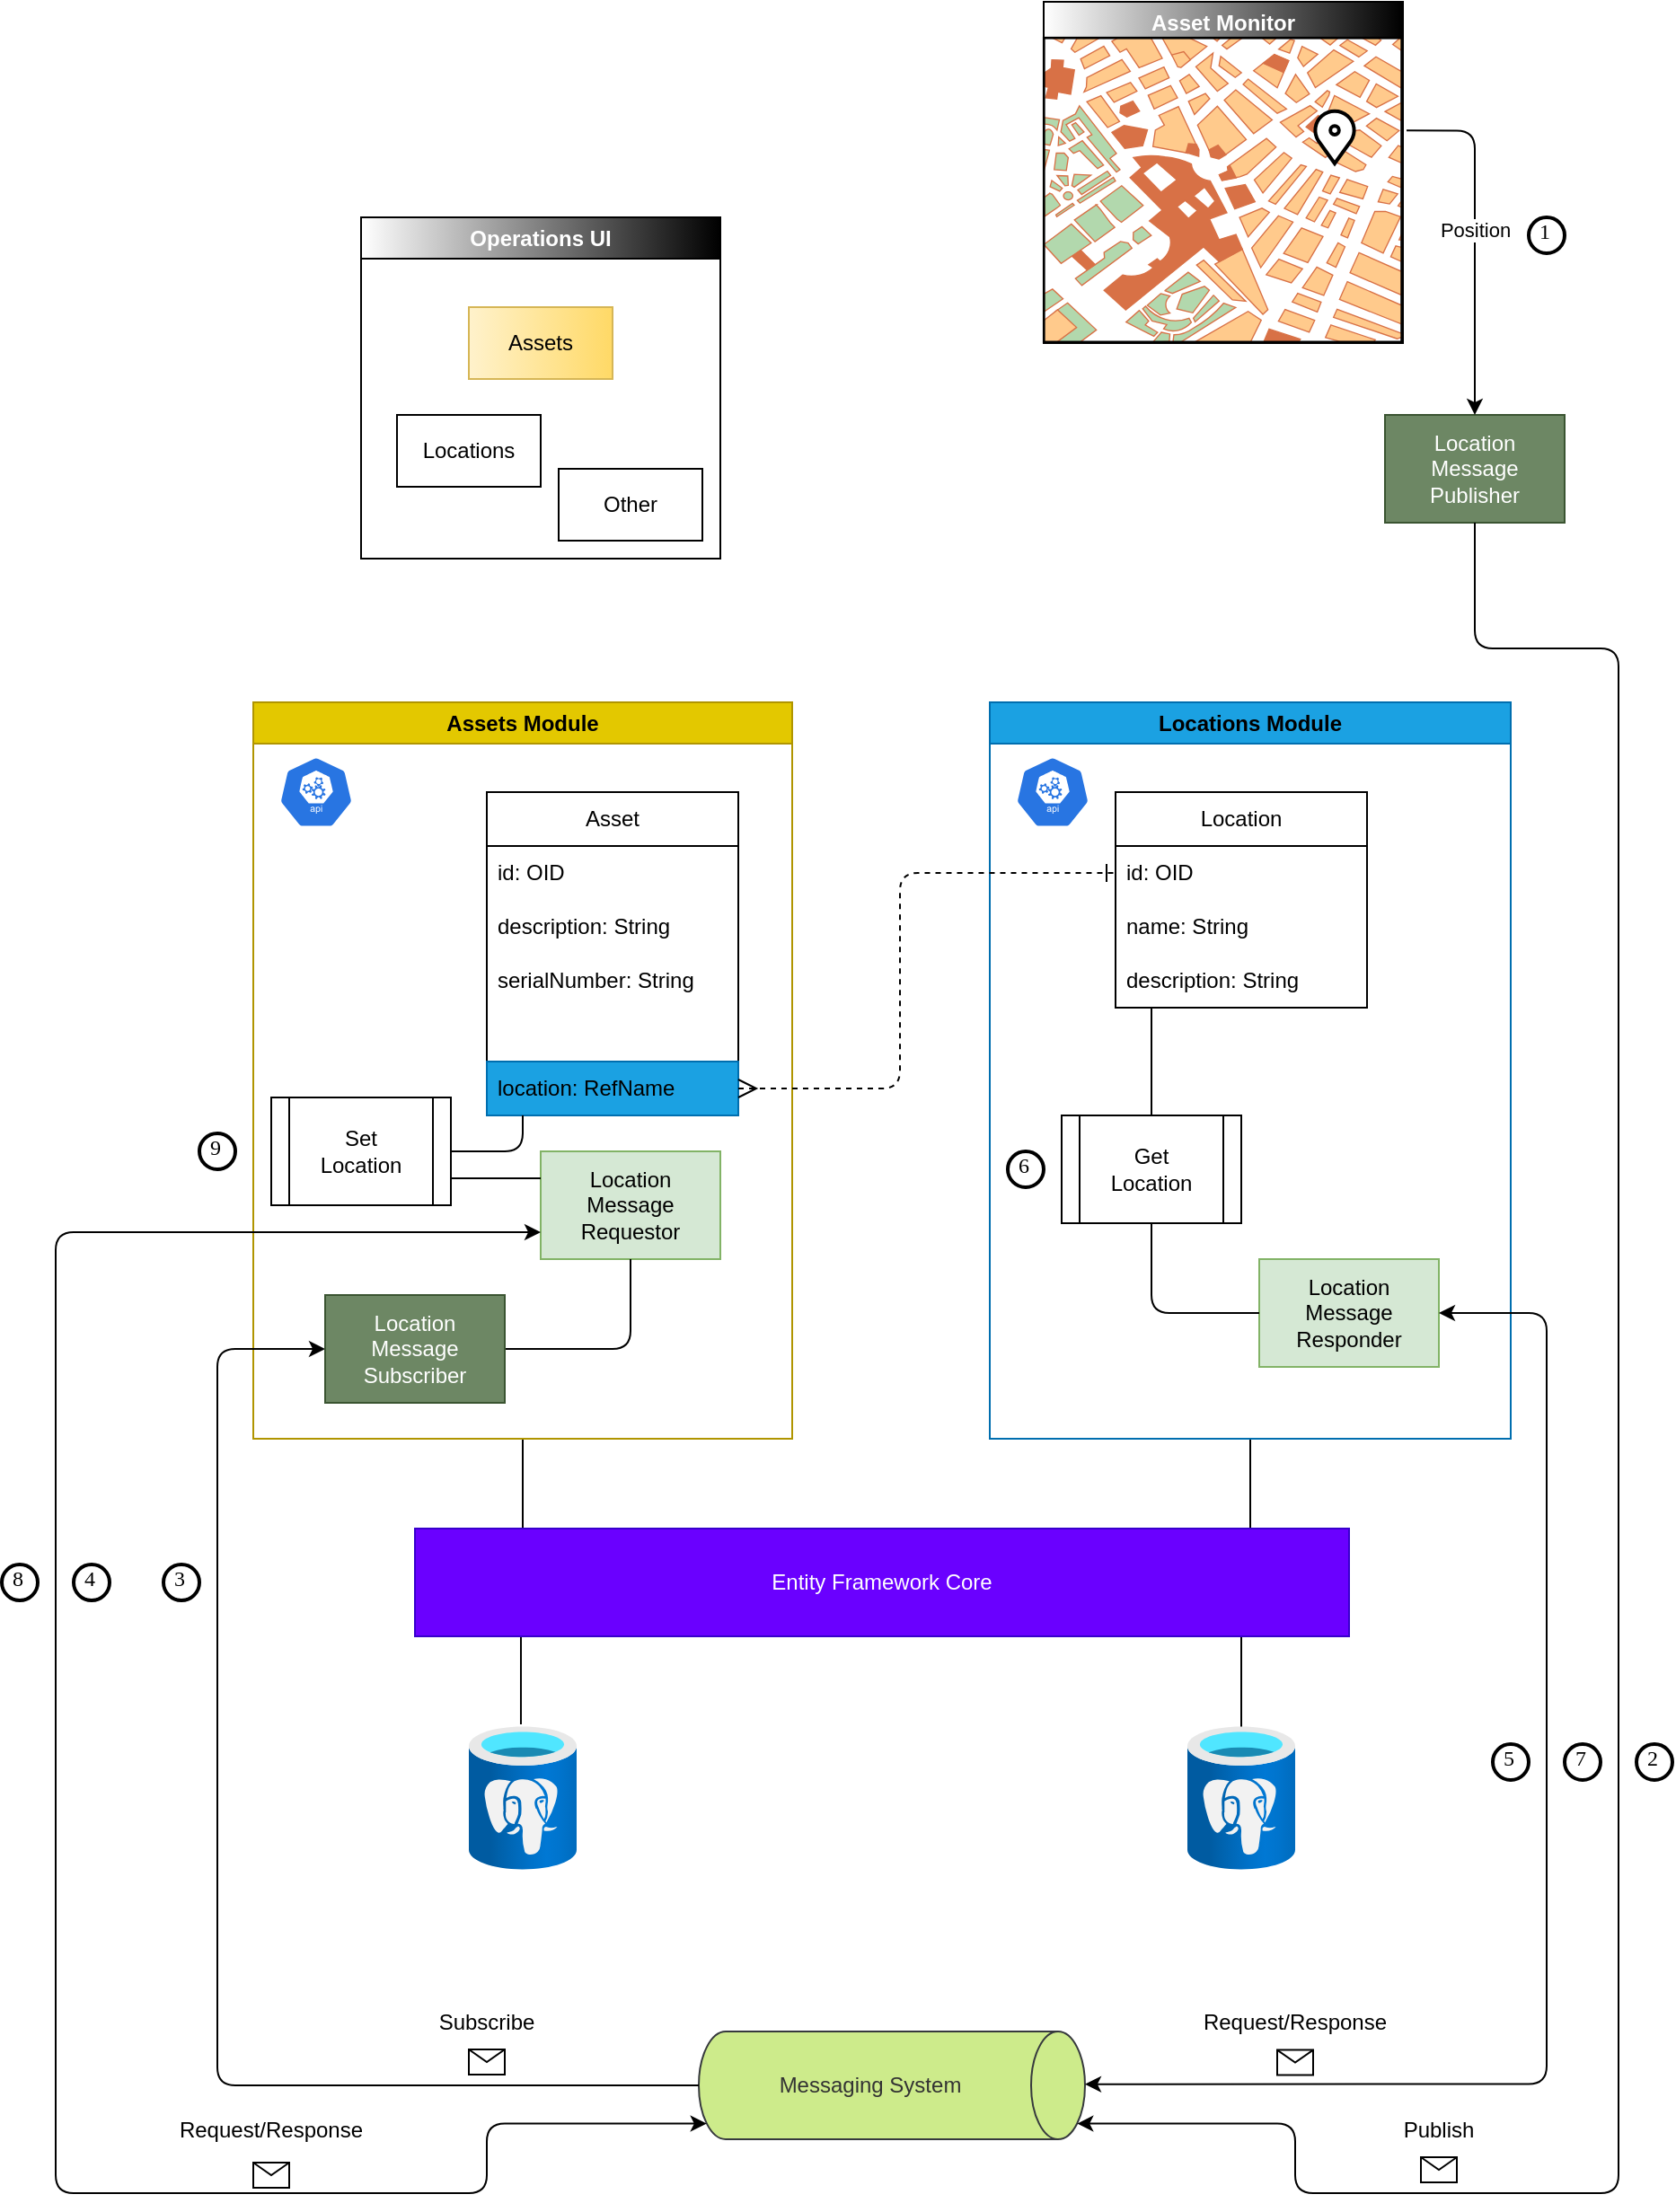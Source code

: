 <mxfile>
    <diagram name="Page-1" id="2eDMX8Met_-Xfei34ea0">
        <mxGraphModel dx="1936" dy="1819" grid="1" gridSize="10" guides="1" tooltips="1" connect="1" arrows="1" fold="1" page="1" pageScale="1" pageWidth="850" pageHeight="1100" background="none" math="0" shadow="0">
            <root>
                <mxCell id="0"/>
                <mxCell id="1" parent="0"/>
                <mxCell id="7" style="edgeStyle=orthogonalEdgeStyle;html=1;exitX=0.5;exitY=1;exitDx=0;exitDy=0;entryX=0.483;entryY=-0.012;entryDx=0;entryDy=0;entryPerimeter=0;fontColor=#333333;startArrow=none;startFill=0;endArrow=none;endFill=0;startSize=8;endSize=8;" parent="1" source="WWhhrq0fO1jrUCNcgxBJ-2" target="12" edge="1">
                    <mxGeometry relative="1" as="geometry">
                        <mxPoint x="220" y="680" as="targetPoint"/>
                    </mxGeometry>
                </mxCell>
                <mxCell id="WWhhrq0fO1jrUCNcgxBJ-2" value="Assets Module" style="swimlane;whiteSpace=wrap;html=1;fillColor=#e3c800;fontColor=#000000;strokeColor=#B09500;gradientColor=none;gradientDirection=east;" parent="1" vertex="1">
                    <mxGeometry x="70" y="180" width="300" height="410" as="geometry">
                        <mxRectangle x="320" y="290" width="130" height="30" as="alternateBounds"/>
                    </mxGeometry>
                </mxCell>
                <mxCell id="WWhhrq0fO1jrUCNcgxBJ-4" value="Asset" style="swimlane;fontStyle=0;childLayout=stackLayout;horizontal=1;startSize=30;horizontalStack=0;resizeParent=1;resizeParentMax=0;resizeLast=0;collapsible=1;marginBottom=0;whiteSpace=wrap;html=1;" parent="WWhhrq0fO1jrUCNcgxBJ-2" vertex="1">
                    <mxGeometry x="130" y="50" width="140" height="180" as="geometry"/>
                </mxCell>
                <mxCell id="WWhhrq0fO1jrUCNcgxBJ-5" value="id: OID" style="text;strokeColor=none;fillColor=none;align=left;verticalAlign=middle;spacingLeft=4;spacingRight=4;overflow=hidden;points=[[0,0.5],[1,0.5]];portConstraint=eastwest;rotatable=0;whiteSpace=wrap;html=1;" parent="WWhhrq0fO1jrUCNcgxBJ-4" vertex="1">
                    <mxGeometry y="30" width="140" height="30" as="geometry"/>
                </mxCell>
                <mxCell id="WWhhrq0fO1jrUCNcgxBJ-6" value="description: String" style="text;strokeColor=none;fillColor=none;align=left;verticalAlign=middle;spacingLeft=4;spacingRight=4;overflow=hidden;points=[[0,0.5],[1,0.5]];portConstraint=eastwest;rotatable=0;whiteSpace=wrap;html=1;" parent="WWhhrq0fO1jrUCNcgxBJ-4" vertex="1">
                    <mxGeometry y="60" width="140" height="30" as="geometry"/>
                </mxCell>
                <mxCell id="WWhhrq0fO1jrUCNcgxBJ-7" value="serialNumber: String" style="text;strokeColor=none;fillColor=none;align=left;verticalAlign=middle;spacingLeft=4;spacingRight=4;overflow=hidden;points=[[0,0.5],[1,0.5]];portConstraint=eastwest;rotatable=0;whiteSpace=wrap;html=1;" parent="WWhhrq0fO1jrUCNcgxBJ-4" vertex="1">
                    <mxGeometry y="90" width="140" height="30" as="geometry"/>
                </mxCell>
                <mxCell id="WWhhrq0fO1jrUCNcgxBJ-8" style="text;strokeColor=none;fillColor=none;align=left;verticalAlign=middle;spacingLeft=4;spacingRight=4;overflow=hidden;points=[[0,0.5],[1,0.5]];portConstraint=eastwest;rotatable=0;whiteSpace=wrap;html=1;" parent="WWhhrq0fO1jrUCNcgxBJ-4" vertex="1">
                    <mxGeometry y="120" width="140" height="30" as="geometry"/>
                </mxCell>
                <mxCell id="WWhhrq0fO1jrUCNcgxBJ-9" value="location: RefName" style="text;strokeColor=#006EAF;fillColor=#1ba1e2;align=left;verticalAlign=middle;spacingLeft=4;spacingRight=4;overflow=hidden;points=[[0,0.5],[1,0.5]];portConstraint=eastwest;rotatable=0;whiteSpace=wrap;html=1;fontColor=default;gradientColor=none;gradientDirection=east;" parent="WWhhrq0fO1jrUCNcgxBJ-4" vertex="1">
                    <mxGeometry y="150" width="140" height="30" as="geometry"/>
                </mxCell>
                <mxCell id="9" value="" style="sketch=0;html=1;dashed=0;whitespace=wrap;fillColor=#2875E2;strokeColor=#ffffff;points=[[0.005,0.63,0],[0.1,0.2,0],[0.9,0.2,0],[0.5,0,0],[0.995,0.63,0],[0.72,0.99,0],[0.5,1,0],[0.28,0.99,0]];verticalLabelPosition=bottom;align=center;verticalAlign=top;shape=mxgraph.kubernetes.icon;prIcon=api;fontColor=#333333;" parent="WWhhrq0fO1jrUCNcgxBJ-2" vertex="1">
                    <mxGeometry x="10" y="30" width="50" height="40" as="geometry"/>
                </mxCell>
                <mxCell id="52" value="Location&lt;br&gt;Message&lt;br&gt;Requestor" style="rounded=0;whiteSpace=wrap;html=1;strokeColor=#82b366;fillColor=#d5e8d4;fontColor=#000000;" parent="WWhhrq0fO1jrUCNcgxBJ-2" vertex="1">
                    <mxGeometry x="160" y="250" width="100" height="60" as="geometry"/>
                </mxCell>
                <mxCell id="78" value="Set&lt;br&gt;Location" style="shape=process;whiteSpace=wrap;html=1;backgroundOutline=1;strokeColor=#000000;fontColor=#000000;fillColor=none;gradientColor=none;" parent="WWhhrq0fO1jrUCNcgxBJ-2" vertex="1">
                    <mxGeometry x="10" y="220" width="100" height="60" as="geometry"/>
                </mxCell>
                <mxCell id="84" value="" style="endArrow=none;html=1;fontColor=#FFFFFF;entryX=0;entryY=0.25;entryDx=0;entryDy=0;exitX=1;exitY=0.75;exitDx=0;exitDy=0;" parent="WWhhrq0fO1jrUCNcgxBJ-2" source="78" target="52" edge="1">
                    <mxGeometry width="50" height="50" relative="1" as="geometry">
                        <mxPoint x="230" y="370" as="sourcePoint"/>
                        <mxPoint x="280" y="320" as="targetPoint"/>
                    </mxGeometry>
                </mxCell>
                <mxCell id="8" style="edgeStyle=orthogonalEdgeStyle;html=1;exitX=0.5;exitY=1;exitDx=0;exitDy=0;fontColor=#333333;startArrow=none;startFill=0;endArrow=none;endFill=0;startSize=8;endSize=8;entryX=0.5;entryY=0.013;entryDx=0;entryDy=0;entryPerimeter=0;" parent="1" source="WWhhrq0fO1jrUCNcgxBJ-3" target="13" edge="1">
                    <mxGeometry relative="1" as="geometry">
                        <mxPoint x="620" y="710" as="targetPoint"/>
                    </mxGeometry>
                </mxCell>
                <mxCell id="WWhhrq0fO1jrUCNcgxBJ-3" value="Locations Module" style="swimlane;whiteSpace=wrap;html=1;fillColor=#1ba1e2;strokeColor=#006EAF;fontColor=#000000;gradientColor=none;gradientDirection=east;" parent="1" vertex="1">
                    <mxGeometry x="480" y="180" width="290" height="410" as="geometry">
                        <mxRectangle x="320" y="290" width="130" height="30" as="alternateBounds"/>
                    </mxGeometry>
                </mxCell>
                <mxCell id="WWhhrq0fO1jrUCNcgxBJ-10" value="Location" style="swimlane;fontStyle=0;childLayout=stackLayout;horizontal=1;startSize=30;horizontalStack=0;resizeParent=1;resizeParentMax=0;resizeLast=0;collapsible=1;marginBottom=0;whiteSpace=wrap;html=1;" parent="WWhhrq0fO1jrUCNcgxBJ-3" vertex="1">
                    <mxGeometry x="70" y="50" width="140" height="120" as="geometry"/>
                </mxCell>
                <mxCell id="WWhhrq0fO1jrUCNcgxBJ-11" value="id: OID" style="text;strokeColor=none;fillColor=none;align=left;verticalAlign=middle;spacingLeft=4;spacingRight=4;overflow=hidden;points=[[0,0.5],[1,0.5]];portConstraint=eastwest;rotatable=0;whiteSpace=wrap;html=1;" parent="WWhhrq0fO1jrUCNcgxBJ-10" vertex="1">
                    <mxGeometry y="30" width="140" height="30" as="geometry"/>
                </mxCell>
                <mxCell id="WWhhrq0fO1jrUCNcgxBJ-12" value="name: String" style="text;strokeColor=none;fillColor=none;align=left;verticalAlign=middle;spacingLeft=4;spacingRight=4;overflow=hidden;points=[[0,0.5],[1,0.5]];portConstraint=eastwest;rotatable=0;whiteSpace=wrap;html=1;" parent="WWhhrq0fO1jrUCNcgxBJ-10" vertex="1">
                    <mxGeometry y="60" width="140" height="30" as="geometry"/>
                </mxCell>
                <mxCell id="WWhhrq0fO1jrUCNcgxBJ-13" value="description: String" style="text;strokeColor=none;fillColor=none;align=left;verticalAlign=middle;spacingLeft=4;spacingRight=4;overflow=hidden;points=[[0,0.5],[1,0.5]];portConstraint=eastwest;rotatable=0;whiteSpace=wrap;html=1;" parent="WWhhrq0fO1jrUCNcgxBJ-10" vertex="1">
                    <mxGeometry y="90" width="140" height="30" as="geometry"/>
                </mxCell>
                <mxCell id="10" value="" style="sketch=0;html=1;dashed=0;whitespace=wrap;fillColor=#2875E2;strokeColor=#ffffff;points=[[0.005,0.63,0],[0.1,0.2,0],[0.9,0.2,0],[0.5,0,0],[0.995,0.63,0],[0.72,0.99,0],[0.5,1,0],[0.28,0.99,0]];verticalLabelPosition=bottom;align=center;verticalAlign=top;shape=mxgraph.kubernetes.icon;prIcon=api;fontColor=#333333;" parent="WWhhrq0fO1jrUCNcgxBJ-3" vertex="1">
                    <mxGeometry x="10" y="30" width="50" height="40" as="geometry"/>
                </mxCell>
                <mxCell id="61" value="Location&lt;br&gt;Message&lt;br&gt;Responder" style="rounded=0;whiteSpace=wrap;html=1;strokeColor=#82b366;fillColor=#d5e8d4;fontColor=#000000;" parent="WWhhrq0fO1jrUCNcgxBJ-3" vertex="1">
                    <mxGeometry x="150" y="310" width="100" height="60" as="geometry"/>
                </mxCell>
                <mxCell id="75" value="Get&lt;br&gt;Location" style="shape=process;whiteSpace=wrap;html=1;backgroundOutline=1;strokeColor=#000000;fontColor=#000000;fillColor=none;gradientColor=none;" parent="WWhhrq0fO1jrUCNcgxBJ-3" vertex="1">
                    <mxGeometry x="40" y="230" width="100" height="60" as="geometry"/>
                </mxCell>
                <mxCell id="76" value="" style="endArrow=none;html=1;fontColor=#FFFFFF;entryX=0.5;entryY=1;entryDx=0;entryDy=0;exitX=0;exitY=0.5;exitDx=0;exitDy=0;edgeStyle=orthogonalEdgeStyle;" parent="WWhhrq0fO1jrUCNcgxBJ-3" source="61" target="75" edge="1">
                    <mxGeometry width="50" height="50" relative="1" as="geometry">
                        <mxPoint x="200" y="310" as="sourcePoint"/>
                        <mxPoint x="250" y="260" as="targetPoint"/>
                    </mxGeometry>
                </mxCell>
                <mxCell id="77" value="" style="endArrow=none;html=1;fontColor=#FFFFFF;exitX=0.5;exitY=0;exitDx=0;exitDy=0;" parent="WWhhrq0fO1jrUCNcgxBJ-3" source="75" edge="1">
                    <mxGeometry width="50" height="50" relative="1" as="geometry">
                        <mxPoint x="400" y="190" as="sourcePoint"/>
                        <mxPoint x="90" y="170" as="targetPoint"/>
                    </mxGeometry>
                </mxCell>
                <mxCell id="79" value="6" style="ellipse;whiteSpace=wrap;html=1;aspect=fixed;strokeWidth=2;fontFamily=Tahoma;spacingBottom=4;spacingRight=2;strokeColor=#000000;fontColor=#000000;fillColor=none;gradientColor=none;" parent="WWhhrq0fO1jrUCNcgxBJ-3" vertex="1">
                    <mxGeometry x="10" y="250" width="20" height="20" as="geometry"/>
                </mxCell>
                <mxCell id="2" style="edgeStyle=orthogonalEdgeStyle;html=1;exitX=1;exitY=0.5;exitDx=0;exitDy=0;entryX=0;entryY=0.5;entryDx=0;entryDy=0;endArrow=ERone;endFill=0;startArrow=ERmany;startFill=0;endSize=8;startSize=8;dashed=1;" parent="1" source="WWhhrq0fO1jrUCNcgxBJ-9" target="WWhhrq0fO1jrUCNcgxBJ-11" edge="1">
                    <mxGeometry relative="1" as="geometry">
                        <Array as="points">
                            <mxPoint x="430" y="395"/>
                            <mxPoint x="430" y="275"/>
                        </Array>
                    </mxGeometry>
                </mxCell>
                <mxCell id="4" value="Entity Framework Core" style="rounded=0;whiteSpace=wrap;html=1;fillColor=#6a00ff;fontColor=#ffffff;strokeColor=#3700CC;" parent="1" vertex="1">
                    <mxGeometry x="160" y="640" width="520" height="60" as="geometry"/>
                </mxCell>
                <mxCell id="12" value="&lt;font color=&quot;#ffffff&quot;&gt;Assets&lt;/font&gt;" style="aspect=fixed;html=1;points=[];align=center;image;fontSize=12;image=img/lib/azure2/databases/Azure_Database_PostgreSQL_Server.svg;fontColor=#333333;gradientColor=default;gradientDirection=east;" parent="1" vertex="1">
                    <mxGeometry x="190" y="750" width="60" height="80" as="geometry"/>
                </mxCell>
                <mxCell id="13" value="&lt;font color=&quot;#ffffff&quot;&gt;Locations&lt;br&gt;&lt;/font&gt;" style="aspect=fixed;html=1;points=[];align=center;image;fontSize=12;image=img/lib/azure2/databases/Azure_Database_PostgreSQL_Server.svg;fontColor=#333333;gradientColor=default;gradientDirection=east;" parent="1" vertex="1">
                    <mxGeometry x="590" y="750" width="60" height="80" as="geometry"/>
                </mxCell>
                <mxCell id="14" value="Operations UI" style="swimlane;whiteSpace=wrap;html=1;fontColor=#FFFFFF;gradientColor=default;gradientDirection=east;" parent="1" vertex="1">
                    <mxGeometry x="130" y="-90" width="200" height="190" as="geometry">
                        <mxRectangle x="310" y="-80" width="120" height="30" as="alternateBounds"/>
                    </mxGeometry>
                </mxCell>
                <mxCell id="18" value="Assets" style="rounded=0;whiteSpace=wrap;html=1;gradientDirection=east;fillColor=#fff2cc;strokeColor=#d6b656;gradientColor=#ffd966;" parent="14" vertex="1">
                    <mxGeometry x="60" y="50" width="80" height="40" as="geometry"/>
                </mxCell>
                <mxCell id="19" value="Locations" style="rounded=0;whiteSpace=wrap;html=1;fontColor=#000000;gradientColor=none;gradientDirection=east;" parent="14" vertex="1">
                    <mxGeometry x="20" y="110" width="80" height="40" as="geometry"/>
                </mxCell>
                <mxCell id="88" value="Other" style="rounded=0;whiteSpace=wrap;html=1;fontColor=#000000;gradientColor=none;gradientDirection=east;" vertex="1" parent="14">
                    <mxGeometry x="110" y="140" width="80" height="40" as="geometry"/>
                </mxCell>
                <mxCell id="25" value="Location&lt;br&gt;Message&lt;br&gt;Publisher" style="rounded=0;whiteSpace=wrap;html=1;strokeColor=#3A5431;fillColor=#6d8764;fontColor=#ffffff;" parent="1" vertex="1">
                    <mxGeometry x="700" y="20" width="100" height="60" as="geometry"/>
                </mxCell>
                <mxCell id="26" value="Messaging System" style="shape=cylinder3;whiteSpace=wrap;html=1;boundedLbl=1;backgroundOutline=1;size=15;strokeColor=#36393d;fillColor=#cdeb8b;direction=south;fontColor=#333333;" parent="1" vertex="1">
                    <mxGeometry x="318" y="920" width="215" height="60" as="geometry"/>
                </mxCell>
                <mxCell id="54" value="" style="endArrow=classic;html=1;fontColor=#FFFFFF;exitX=0;exitY=0.75;exitDx=0;exitDy=0;edgeStyle=orthogonalEdgeStyle;entryX=0.855;entryY=1;entryDx=0;entryDy=-4.35;entryPerimeter=0;startArrow=classic;startFill=1;" parent="1" source="52" target="26" edge="1">
                    <mxGeometry relative="1" as="geometry">
                        <mxPoint x="370" y="540" as="sourcePoint"/>
                        <mxPoint x="470" y="540" as="targetPoint"/>
                        <Array as="points">
                            <mxPoint x="-40" y="475"/>
                            <mxPoint x="-40" y="1010"/>
                            <mxPoint x="200" y="1010"/>
                            <mxPoint x="200" y="971"/>
                        </Array>
                    </mxGeometry>
                </mxCell>
                <mxCell id="55" value="" style="shape=message;html=1;outlineConnect=0;strokeColor=default;fontColor=default;fillColor=none;gradientColor=none;" parent="54" vertex="1">
                    <mxGeometry width="20" height="14" relative="1" as="geometry">
                        <mxPoint x="110" y="185" as="offset"/>
                    </mxGeometry>
                </mxCell>
                <mxCell id="56" value="Request/Response" style="text;html=1;strokeColor=none;fillColor=none;align=center;verticalAlign=middle;whiteSpace=wrap;rounded=0;fontColor=default;" parent="1" vertex="1">
                    <mxGeometry x="50" y="960" width="60" height="30" as="geometry"/>
                </mxCell>
                <mxCell id="43" value="Publish" style="text;html=1;strokeColor=none;fillColor=none;align=center;verticalAlign=middle;whiteSpace=wrap;rounded=0;fontColor=#000000;" parent="1" vertex="1">
                    <mxGeometry x="700" y="960" width="60" height="30" as="geometry"/>
                </mxCell>
                <mxCell id="34" value="" style="endArrow=classic;html=1;fontColor=#FFFFFF;exitX=0.5;exitY=1;exitDx=0;exitDy=0;entryX=0.855;entryY=0;entryDx=0;entryDy=4.35;entryPerimeter=0;edgeStyle=orthogonalEdgeStyle;" parent="1" source="25" target="26" edge="1">
                    <mxGeometry relative="1" as="geometry">
                        <mxPoint x="360" y="160" as="sourcePoint"/>
                        <mxPoint x="460" y="160" as="targetPoint"/>
                        <Array as="points">
                            <mxPoint x="750" y="150"/>
                            <mxPoint x="830" y="150"/>
                            <mxPoint x="830" y="1010"/>
                            <mxPoint x="650" y="1010"/>
                            <mxPoint x="650" y="971"/>
                        </Array>
                    </mxGeometry>
                </mxCell>
                <mxCell id="35" value="" style="shape=message;html=1;outlineConnect=0;strokeColor=#000000;fontColor=#000000;fillColor=none;gradientColor=none;" parent="34" vertex="1">
                    <mxGeometry width="20" height="14" relative="1" as="geometry">
                        <mxPoint x="-110" y="315" as="offset"/>
                    </mxGeometry>
                </mxCell>
                <mxCell id="40" value="2" style="ellipse;whiteSpace=wrap;html=1;aspect=fixed;strokeWidth=2;fontFamily=Tahoma;spacingBottom=4;spacingRight=2;strokeColor=#000000;fontColor=#000000;fillColor=none;gradientColor=none;" parent="1" vertex="1">
                    <mxGeometry x="840" y="760" width="20" height="20" as="geometry"/>
                </mxCell>
                <mxCell id="57" value="4" style="ellipse;whiteSpace=wrap;html=1;aspect=fixed;strokeWidth=2;fontFamily=Tahoma;spacingBottom=4;spacingRight=2;strokeColor=default;fontColor=default;fillColor=none;gradientColor=none;" parent="1" vertex="1">
                    <mxGeometry x="-30" y="660" width="20" height="20" as="geometry"/>
                </mxCell>
                <mxCell id="62" value="" style="endArrow=classic;html=1;fontColor=#FFFFFF;edgeStyle=orthogonalEdgeStyle;entryX=1;entryY=0.5;entryDx=0;entryDy=0;startArrow=classic;startFill=1;" parent="1" target="61" edge="1">
                    <mxGeometry relative="1" as="geometry">
                        <mxPoint x="533" y="949.33" as="sourcePoint"/>
                        <mxPoint x="633" y="949.33" as="targetPoint"/>
                        <Array as="points">
                            <mxPoint x="790" y="949"/>
                            <mxPoint x="790" y="520"/>
                        </Array>
                    </mxGeometry>
                </mxCell>
                <mxCell id="63" value="" style="shape=message;html=1;outlineConnect=0;strokeColor=#000000;fontColor=#000000;fillColor=none;gradientColor=none;" parent="62" vertex="1">
                    <mxGeometry width="20" height="14" relative="1" as="geometry">
                        <mxPoint x="-150" y="97" as="offset"/>
                    </mxGeometry>
                </mxCell>
                <mxCell id="66" value="Request/Response" style="text;html=1;strokeColor=none;fillColor=none;align=center;verticalAlign=middle;whiteSpace=wrap;rounded=0;fontColor=#000000;" parent="1" vertex="1">
                    <mxGeometry x="620" y="900" width="60" height="30" as="geometry"/>
                </mxCell>
                <mxCell id="68" value="Asset Monitor" style="swimlane;whiteSpace=wrap;html=1;fontColor=#FFFFFF;gradientColor=default;gradientDirection=east;" parent="1" vertex="1">
                    <mxGeometry x="510" y="-210" width="200" height="190" as="geometry">
                        <mxRectangle x="310" y="-80" width="120" height="30" as="alternateBounds"/>
                    </mxGeometry>
                </mxCell>
                <mxCell id="22" value="" style="verticalLabelPosition=bottom;shadow=0;dashed=0;align=center;html=1;verticalAlign=top;strokeWidth=1;shape=mxgraph.mockup.misc.map;gradientColor=default;" parent="68" vertex="1">
                    <mxGeometry y="20" width="200" height="170" as="geometry"/>
                </mxCell>
                <mxCell id="20" value="" style="html=1;verticalLabelPosition=bottom;align=center;labelBackgroundColor=default;verticalAlign=top;strokeWidth=2;shadow=0;dashed=0;shape=mxgraph.ios7.icons.location;gradientDirection=east;strokeColor=default;fontColor=default;" parent="68" vertex="1">
                    <mxGeometry x="150" y="60" width="24" height="30" as="geometry"/>
                </mxCell>
                <mxCell id="32" value="" style="endArrow=classic;html=1;fontColor=#333333;entryX=0.5;entryY=0;entryDx=0;entryDy=0;exitX=1.01;exitY=0.304;exitDx=0;exitDy=0;exitPerimeter=0;edgeStyle=orthogonalEdgeStyle;" parent="1" source="22" target="25" edge="1">
                    <mxGeometry relative="1" as="geometry">
                        <mxPoint x="650" y="-120" as="sourcePoint"/>
                        <mxPoint x="750" y="-120" as="targetPoint"/>
                        <Array as="points">
                            <mxPoint x="750" y="-138"/>
                        </Array>
                    </mxGeometry>
                </mxCell>
                <mxCell id="33" value="Position" style="edgeLabel;resizable=0;html=1;align=center;verticalAlign=middle;strokeColor=#FFFFFF;fontColor=#000000;fillColor=none;gradientColor=none;" parent="32" connectable="0" vertex="1">
                    <mxGeometry relative="1" as="geometry">
                        <mxPoint y="-5" as="offset"/>
                    </mxGeometry>
                </mxCell>
                <mxCell id="38" value="1" style="ellipse;whiteSpace=wrap;html=1;aspect=fixed;strokeWidth=2;fontFamily=Tahoma;spacingBottom=4;spacingRight=2;strokeColor=#000000;fontColor=#000000;fillColor=none;gradientColor=none;" parent="1" vertex="1">
                    <mxGeometry x="780" y="-90" width="20" height="20" as="geometry"/>
                </mxCell>
                <mxCell id="73" value="5" style="ellipse;whiteSpace=wrap;html=1;aspect=fixed;strokeWidth=2;fontFamily=Tahoma;spacingBottom=4;spacingRight=2;strokeColor=#000000;fontColor=#000000;fillColor=none;gradientColor=none;" parent="1" vertex="1">
                    <mxGeometry x="760" y="760" width="20" height="20" as="geometry"/>
                </mxCell>
                <mxCell id="46" value="" style="endArrow=classic;html=1;fontColor=#FFFFFF;exitX=0.5;exitY=1;exitDx=0;exitDy=0;exitPerimeter=0;entryX=0;entryY=0.5;entryDx=0;entryDy=0;edgeStyle=orthogonalEdgeStyle;" parent="1" source="26" target="23" edge="1">
                    <mxGeometry relative="1" as="geometry">
                        <mxPoint x="370" y="820" as="sourcePoint"/>
                        <mxPoint x="470" y="820" as="targetPoint"/>
                        <Array as="points">
                            <mxPoint x="50" y="950"/>
                            <mxPoint x="50" y="540"/>
                        </Array>
                    </mxGeometry>
                </mxCell>
                <mxCell id="47" value="" style="shape=message;html=1;outlineConnect=0;strokeColor=#000000;fontColor=#000000;fillColor=none;gradientColor=none;" parent="46" vertex="1">
                    <mxGeometry width="20" height="14" relative="1" as="geometry">
                        <mxPoint x="140" y="81" as="offset"/>
                    </mxGeometry>
                </mxCell>
                <mxCell id="80" value="7" style="ellipse;whiteSpace=wrap;html=1;aspect=fixed;strokeWidth=2;fontFamily=Tahoma;spacingBottom=4;spacingRight=2;strokeColor=#000000;fontColor=#000000;fillColor=none;gradientColor=none;" parent="1" vertex="1">
                    <mxGeometry x="800" y="760" width="20" height="20" as="geometry"/>
                </mxCell>
                <mxCell id="83" value="8" style="ellipse;whiteSpace=wrap;html=1;aspect=fixed;strokeWidth=2;fontFamily=Tahoma;spacingBottom=4;spacingRight=2;strokeColor=default;fontColor=default;fillColor=none;gradientColor=none;" parent="1" vertex="1">
                    <mxGeometry x="-70" y="660" width="20" height="20" as="geometry"/>
                </mxCell>
                <mxCell id="85" value="" style="endArrow=none;html=1;fontColor=#FFFFFF;exitX=1;exitY=0.5;exitDx=0;exitDy=0;" parent="1" source="78" edge="1">
                    <mxGeometry width="50" height="50" relative="1" as="geometry">
                        <mxPoint x="300" y="550" as="sourcePoint"/>
                        <mxPoint x="220" y="410" as="targetPoint"/>
                        <Array as="points">
                            <mxPoint x="220" y="430"/>
                        </Array>
                    </mxGeometry>
                </mxCell>
                <mxCell id="86" value="9" style="ellipse;whiteSpace=wrap;html=1;aspect=fixed;strokeWidth=2;fontFamily=Tahoma;spacingBottom=4;spacingRight=2;strokeColor=default;fontColor=default;fillColor=none;gradientColor=none;" parent="1" vertex="1">
                    <mxGeometry x="40" y="420" width="20" height="20" as="geometry"/>
                </mxCell>
                <mxCell id="87" value="" style="endArrow=none;html=1;fontColor=#333333;exitX=1;exitY=0.5;exitDx=0;exitDy=0;entryX=0.5;entryY=1;entryDx=0;entryDy=0;edgeStyle=orthogonalEdgeStyle;" parent="1" source="23" target="52" edge="1">
                    <mxGeometry width="50" height="50" relative="1" as="geometry">
                        <mxPoint x="300" y="550" as="sourcePoint"/>
                        <mxPoint x="350" y="500" as="targetPoint"/>
                    </mxGeometry>
                </mxCell>
                <mxCell id="49" value="3" style="ellipse;whiteSpace=wrap;html=1;aspect=fixed;strokeWidth=2;fontFamily=Tahoma;spacingBottom=4;spacingRight=2;strokeColor=default;fontColor=default;fillColor=none;gradientColor=none;" parent="1" vertex="1">
                    <mxGeometry x="20" y="660" width="20" height="20" as="geometry"/>
                </mxCell>
                <mxCell id="50" value="Subscribe" style="text;html=1;strokeColor=none;fillColor=none;align=center;verticalAlign=middle;whiteSpace=wrap;rounded=0;fontColor=#000000;" parent="1" vertex="1">
                    <mxGeometry x="170" y="900" width="60" height="30" as="geometry"/>
                </mxCell>
                <mxCell id="23" value="Location&lt;br&gt;Message&lt;br&gt;Subscriber" style="rounded=0;whiteSpace=wrap;html=1;strokeColor=#3A5431;fillColor=#6d8764;fontColor=#ffffff;" parent="1" vertex="1">
                    <mxGeometry x="110" y="510" width="100" height="60" as="geometry"/>
                </mxCell>
            </root>
        </mxGraphModel>
    </diagram>
</mxfile>